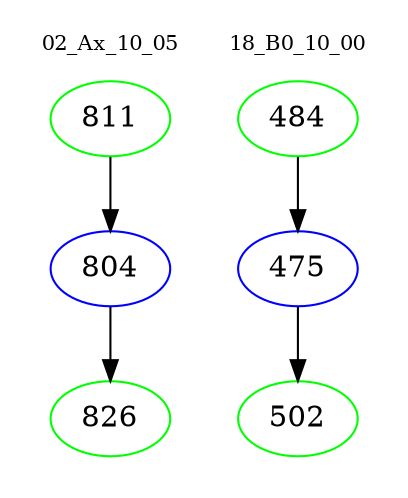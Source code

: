 digraph{
subgraph cluster_0 {
color = white
label = "02_Ax_10_05";
fontsize=10;
T0_811 [label="811", color="green"]
T0_811 -> T0_804 [color="black"]
T0_804 [label="804", color="blue"]
T0_804 -> T0_826 [color="black"]
T0_826 [label="826", color="green"]
}
subgraph cluster_1 {
color = white
label = "18_B0_10_00";
fontsize=10;
T1_484 [label="484", color="green"]
T1_484 -> T1_475 [color="black"]
T1_475 [label="475", color="blue"]
T1_475 -> T1_502 [color="black"]
T1_502 [label="502", color="green"]
}
}
